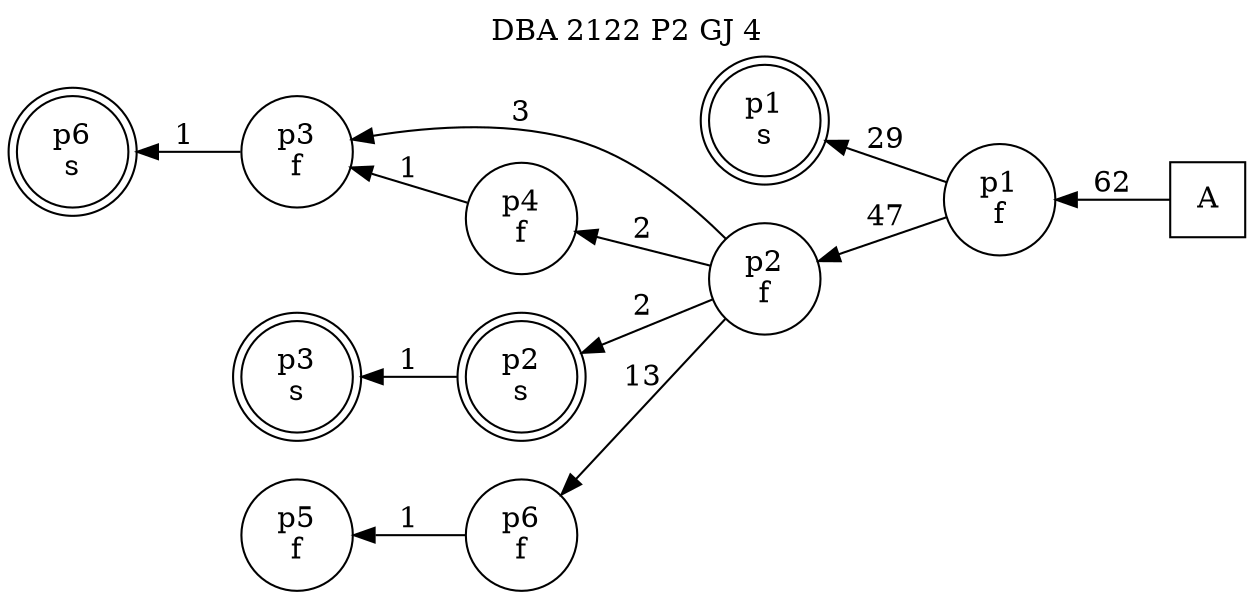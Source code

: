 digraph DBA_2122_P2_GJ_4_GOOD {
labelloc="tl"
label= " DBA 2122 P2 GJ 4 "
rankdir="RL";
graph [ size=" 10 , 10 !"]

"A" [shape="square" label="A"]
"p1_f" [shape="circle" label="p1
f"]
"p1_s" [shape="doublecircle" label="p1
s"]
"p2_f" [shape="circle" label="p2
f"]
"p3_f" [shape="circle" label="p3
f"]
"p4_f" [shape="circle" label="p4
f"]
"p2_s" [shape="doublecircle" label="p2
s"]
"p6_f" [shape="circle" label="p6
f"]
"p5_f" [shape="circle" label="p5
f"]
"p6_s" [shape="doublecircle" label="p6
s"]
"p3_s" [shape="doublecircle" label="p3
s"]
"A" -> "p1_f" [ label=62]
"p1_f" -> "p1_s" [ label=29]
"p1_f" -> "p2_f" [ label=47]
"p2_f" -> "p3_f" [ label=3]
"p2_f" -> "p4_f" [ label=2]
"p2_f" -> "p2_s" [ label=2]
"p2_f" -> "p6_f" [ label=13]
"p3_f" -> "p6_s" [ label=1]
"p4_f" -> "p3_f" [ label=1]
"p2_s" -> "p3_s" [ label=1]
"p6_f" -> "p5_f" [ label=1]
}
